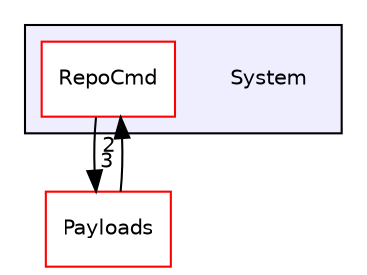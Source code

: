 digraph "System" {
  bgcolor=transparent;
  compound=true
  node [ fontsize="10", fontname="Helvetica"];
  edge [ labelfontsize="10", labelfontname="Helvetica"];
  subgraph clusterdir_9af51e3826d4f9e80d9103b2de543e84 {
    graph [ bgcolor="#eeeeff", pencolor="black", label="" URL="dir_9af51e3826d4f9e80d9103b2de543e84.html"];
    dir_9af51e3826d4f9e80d9103b2de543e84 [shape=plaintext label="System"];
    dir_ccadba4b3eabb784029e9a07bbf83ed0 [shape=box label="RepoCmd" color="red" fillcolor="white" style="filled" URL="dir_ccadba4b3eabb784029e9a07bbf83ed0.html"];
  }
  dir_50dbddc3964bed395c069eeeaf99d62d [shape=box label="Payloads" color="red" URL="dir_50dbddc3964bed395c069eeeaf99d62d.html"];
  dir_50dbddc3964bed395c069eeeaf99d62d->dir_ccadba4b3eabb784029e9a07bbf83ed0 [headlabel="2", labeldistance=1.5 headhref="dir_000003_000001.html"];
  dir_ccadba4b3eabb784029e9a07bbf83ed0->dir_50dbddc3964bed395c069eeeaf99d62d [headlabel="3", labeldistance=1.5 headhref="dir_000001_000003.html"];
}
